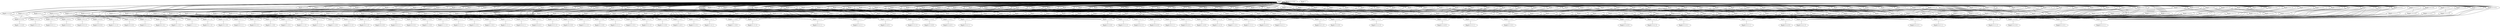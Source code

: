graph G {

	bag1 [label="BagId -1 "]
	bag2 [label="BagId 3 0 0 1 1 "]
	bag3 [label="BagId 3 0 0 1 0 "]
	bag4 [label="BagId 3 0 1 1 1 "]
	bag5 [label="BagId 3 0 1 1 0 "]
	bag6 [label="BagId 3 0 2 1 1 "]
	bag7 [label="BagId 3 0 2 1 0 "]
	bag8 [label="BagId 3 0 3 1 1 "]
	bag9 [label="BagId 3 0 3 1 0 "]
	bag10 [label="BagId 3 0 4 1 1 "]
	bag11 [label="BagId 3 0 4 1 0 "]
	bag12 [label="BagId 3 0 5 1 1 "]
	bag13 [label="BagId 3 0 5 1 0 "]
	bag14 [label="BagId 3 0 0 0 1 "]
	bag15 [label="BagId 3 0 0 0 0 "]
	bag16 [label="BagId 3 0 1 0 1 "]
	bag17 [label="BagId 3 0 1 0 0 "]
	bag18 [label="BagId 3 0 2 0 1 "]
	bag19 [label="BagId 3 0 2 0 0 "]
	bag20 [label="BagId 3 0 3 0 1 "]
	bag21 [label="BagId 3 0 3 0 0 "]
	bag22 [label="BagId 3 0 4 0 1 "]
	bag23 [label="BagId 3 0 4 0 0 "]
	bag24 [label="BagId 3 0 5 0 1 "]
	bag25 [label="BagId 3 0 5 0 0 "]
	bag26 [label="BagId 3 1 1 1 1 "]
	bag27 [label="BagId 3 1 1 1 0 "]
	bag28 [label="BagId 3 1 2 1 1 "]
	bag29 [label="BagId 3 1 2 1 0 "]
	bag30 [label="BagId 3 1 3 1 1 "]
	bag31 [label="BagId 3 1 3 1 0 "]
	bag32 [label="BagId 3 1 4 1 1 "]
	bag33 [label="BagId 3 1 4 1 0 "]
	bag34 [label="BagId 3 1 5 1 1 "]
	bag35 [label="BagId 3 1 5 1 0 "]
	bag36 [label="BagId 3 1 1 0 1 "]
	bag37 [label="BagId 3 1 1 0 0 "]
	bag38 [label="BagId 3 1 2 0 1 "]
	bag39 [label="BagId 3 1 2 0 0 "]
	bag40 [label="BagId 3 1 3 0 1 "]
	bag41 [label="BagId 3 1 3 0 0 "]
	bag42 [label="BagId 3 1 4 0 1 "]
	bag43 [label="BagId 3 1 4 0 0 "]
	bag44 [label="BagId 3 1 5 0 1 "]
	bag45 [label="BagId 3 1 5 0 0 "]
	bag46 [label="BagId 3 2 2 1 1 "]
	bag47 [label="BagId 3 2 2 1 0 "]
	bag48 [label="BagId 3 2 3 1 1 "]
	bag49 [label="BagId 3 2 3 1 0 "]
	bag50 [label="BagId 3 2 4 1 1 "]
	bag51 [label="BagId 3 2 4 1 0 "]
	bag52 [label="BagId 3 2 5 1 1 "]
	bag53 [label="BagId 3 2 5 1 0 "]
	bag54 [label="BagId 3 2 2 0 1 "]
	bag55 [label="BagId 3 2 2 0 0 "]
	bag56 [label="BagId 3 2 3 0 1 "]
	bag57 [label="BagId 3 2 3 0 0 "]
	bag58 [label="BagId 3 2 4 0 1 "]
	bag59 [label="BagId 3 2 4 0 0 "]
	bag60 [label="BagId 3 2 5 0 1 "]
	bag61 [label="BagId 3 2 5 0 0 "]
	bag62 [label="BagId 3 3 3 1 1 "]
	bag63 [label="BagId 3 3 3 1 0 "]
	bag64 [label="BagId 3 3 4 1 1 "]
	bag65 [label="BagId 3 3 4 1 0 "]
	bag66 [label="BagId 3 3 5 1 1 "]
	bag67 [label="BagId 3 3 5 1 0 "]
	bag68 [label="BagId 3 3 3 0 1 "]
	bag69 [label="BagId 3 3 3 0 0 "]
	bag70 [label="BagId 3 3 4 0 1 "]
	bag71 [label="BagId 3 3 4 0 0 "]
	bag72 [label="BagId 3 3 5 0 1 "]
	bag73 [label="BagId 3 3 5 0 0 "]
	bag74 [label="BagId 3 4 4 1 1 "]
	bag75 [label="BagId 3 4 4 1 0 "]
	bag76 [label="BagId 3 4 5 1 1 "]
	bag77 [label="BagId 3 4 5 1 0 "]
	bag78 [label="BagId 3 4 4 0 1 "]
	bag79 [label="BagId 3 4 4 0 0 "]
	bag80 [label="BagId 3 4 5 0 1 "]
	bag81 [label="BagId 3 4 5 0 0 "]
	bag82 [label="BagId 3 5 5 1 1 "]
	bag83 [label="BagId 3 5 5 1 0 "]
	bag84 [label="BagId 3 5 5 0 1 "]
	bag85 [label="BagId 3 5 5 0 0 "]
	bag86 [label="BagId 2 0 0 1 1 "]
	bag87 [label="BagId 2 0 0 1 0 "]
	bag88 [label="BagId 2 0 1 1 1 "]
	bag89 [label="BagId 2 0 1 1 0 "]
	bag90 [label="BagId 2 0 2 1 1 "]
	bag91 [label="BagId 2 0 2 1 0 "]
	bag92 [label="BagId 2 0 3 1 1 "]
	bag93 [label="BagId 2 0 3 1 0 "]
	bag94 [label="BagId 2 0 4 1 1 "]
	bag95 [label="BagId 2 0 4 1 0 "]
	bag96 [label="BagId 2 0 5 1 1 "]
	bag97 [label="BagId 2 0 5 1 0 "]
	bag98 [label="BagId 2 0 0 0 1 "]
	bag99 [label="BagId 2 0 0 0 0 "]
	bag100 [label="BagId 2 0 1 0 1 "]
	bag101 [label="BagId 2 0 1 0 0 "]
	bag102 [label="BagId 2 0 2 0 1 "]
	bag103 [label="BagId 2 0 2 0 0 "]
	bag104 [label="BagId 2 0 3 0 1 "]
	bag105 [label="BagId 2 0 3 0 0 "]
	bag106 [label="BagId 2 0 4 0 1 "]
	bag107 [label="BagId 2 0 4 0 0 "]
	bag108 [label="BagId 2 0 5 0 1 "]
	bag109 [label="BagId 2 0 5 0 0 "]
	bag110 [label="BagId 2 1 1 1 1 "]
	bag111 [label="BagId 2 1 1 1 0 "]
	bag112 [label="BagId 2 1 2 1 1 "]
	bag113 [label="BagId 2 1 2 1 0 "]
	bag114 [label="BagId 2 1 3 1 1 "]
	bag115 [label="BagId 2 1 3 1 0 "]
	bag116 [label="BagId 2 1 4 1 1 "]
	bag117 [label="BagId 2 1 4 1 0 "]
	bag118 [label="BagId 2 1 5 1 1 "]
	bag119 [label="BagId 2 1 5 1 0 "]
	bag120 [label="BagId 2 1 1 0 1 "]
	bag121 [label="BagId 2 1 1 0 0 "]
	bag122 [label="BagId 2 1 2 0 1 "]
	bag123 [label="BagId 2 1 2 0 0 "]
	bag124 [label="BagId 2 1 3 0 1 "]
	bag125 [label="BagId 2 1 3 0 0 "]
	bag126 [label="BagId 2 1 4 0 1 "]
	bag127 [label="BagId 2 1 4 0 0 "]
	bag128 [label="BagId 2 1 5 0 1 "]
	bag129 [label="BagId 2 1 5 0 0 "]
	bag130 [label="BagId 2 2 2 1 1 "]
	bag131 [label="BagId 2 2 2 1 0 "]
	bag132 [label="BagId 2 2 3 1 1 "]
	bag133 [label="BagId 2 2 3 1 0 "]
	bag134 [label="BagId 2 2 4 1 1 "]
	bag135 [label="BagId 2 2 4 1 0 "]
	bag136 [label="BagId 2 2 5 1 1 "]
	bag137 [label="BagId 2 2 5 1 0 "]
	bag138 [label="BagId 2 2 2 0 1 "]
	bag139 [label="BagId 2 2 2 0 0 "]
	bag140 [label="BagId 2 2 3 0 1 "]
	bag141 [label="BagId 2 2 3 0 0 "]
	bag142 [label="BagId 2 2 4 0 1 "]
	bag143 [label="BagId 2 2 4 0 0 "]
	bag144 [label="BagId 2 2 5 0 1 "]
	bag145 [label="BagId 2 2 5 0 0 "]
	bag146 [label="BagId 2 3 3 1 1 "]
	bag147 [label="BagId 2 3 3 1 0 "]
	bag148 [label="BagId 2 3 4 1 1 "]
	bag149 [label="BagId 2 3 4 1 0 "]
	bag150 [label="BagId 2 3 5 1 1 "]
	bag151 [label="BagId 2 3 5 1 0 "]
	bag152 [label="BagId 2 3 3 0 1 "]
	bag153 [label="BagId 2 3 3 0 0 "]
	bag154 [label="BagId 2 3 4 0 1 "]
	bag155 [label="BagId 2 3 4 0 0 "]
	bag156 [label="BagId 2 3 5 0 1 "]
	bag157 [label="BagId 2 3 5 0 0 "]
	bag158 [label="BagId 2 4 4 1 1 "]
	bag159 [label="BagId 2 4 4 1 0 "]
	bag160 [label="BagId 2 4 5 1 1 "]
	bag161 [label="BagId 2 4 5 1 0 "]
	bag162 [label="BagId 2 4 4 0 1 "]
	bag163 [label="BagId 2 4 4 0 0 "]
	bag164 [label="BagId 2 4 5 0 1 "]
	bag165 [label="BagId 2 4 5 0 0 "]
	bag166 [label="BagId 2 5 5 1 1 "]
	bag167 [label="BagId 2 5 5 1 0 "]
	bag168 [label="BagId 2 5 5 0 1 "]
	bag169 [label="BagId 2 5 5 0 0 "]
	bag170 [label="BagId 4 0 0 1 1 "]
	bag171 [label="BagId 4 0 0 1 0 "]
	bag172 [label="BagId 4 0 1 1 1 "]
	bag173 [label="BagId 4 0 1 1 0 "]
	bag174 [label="BagId 4 0 2 1 1 "]
	bag175 [label="BagId 4 0 2 1 0 "]
	bag176 [label="BagId 4 0 3 1 1 "]
	bag177 [label="BagId 4 0 3 1 0 "]
	bag178 [label="BagId 4 0 4 1 1 "]
	bag179 [label="BagId 4 0 4 1 0 "]
	bag180 [label="BagId 4 0 5 1 1 "]
	bag181 [label="BagId 4 0 5 1 0 "]
	bag182 [label="BagId 4 0 0 0 1 "]
	bag183 [label="BagId 4 0 0 0 0 "]
	bag184 [label="BagId 4 0 1 0 1 "]
	bag185 [label="BagId 4 0 1 0 0 "]
	bag186 [label="BagId 4 0 2 0 1 "]
	bag187 [label="BagId 4 0 2 0 0 "]
	bag188 [label="BagId 4 0 3 0 1 "]
	bag189 [label="BagId 4 0 3 0 0 "]
	bag190 [label="BagId 4 0 4 0 1 "]
	bag191 [label="BagId 4 0 4 0 0 "]
	bag192 [label="BagId 4 0 5 0 1 "]
	bag193 [label="BagId 4 0 5 0 0 "]
	bag194 [label="BagId 4 1 1 1 1 "]
	bag195 [label="BagId 4 1 1 1 0 "]
	bag196 [label="BagId 4 1 2 1 1 "]
	bag197 [label="BagId 4 1 2 1 0 "]
	bag198 [label="BagId 4 1 3 1 1 "]
	bag199 [label="BagId 4 1 3 1 0 "]
	bag200 [label="BagId 4 1 4 1 1 "]
	bag201 [label="BagId 4 1 4 1 0 "]
	bag202 [label="BagId 4 1 5 1 1 "]
	bag203 [label="BagId 4 1 5 1 0 "]
	bag204 [label="BagId 4 1 1 0 1 "]
	bag205 [label="BagId 4 1 1 0 0 "]
	bag206 [label="BagId 4 1 2 0 1 "]
	bag207 [label="BagId 4 1 2 0 0 "]
	bag208 [label="BagId 4 1 3 0 1 "]
	bag209 [label="BagId 4 1 3 0 0 "]
	bag210 [label="BagId 4 1 4 0 1 "]
	bag211 [label="BagId 4 1 4 0 0 "]
	bag212 [label="BagId 4 1 5 0 1 "]
	bag213 [label="BagId 4 1 5 0 0 "]
	bag214 [label="BagId 4 2 2 1 1 "]
	bag215 [label="BagId 4 2 2 1 0 "]
	bag216 [label="BagId 4 2 3 1 1 "]
	bag217 [label="BagId 4 2 3 1 0 "]
	bag218 [label="BagId 4 2 4 1 1 "]
	bag219 [label="BagId 4 2 4 1 0 "]
	bag220 [label="BagId 4 2 5 1 1 "]
	bag221 [label="BagId 4 2 5 1 0 "]
	bag222 [label="BagId 4 2 2 0 1 "]
	bag223 [label="BagId 4 2 2 0 0 "]
	bag224 [label="BagId 4 2 3 0 1 "]
	bag225 [label="BagId 4 2 3 0 0 "]
	bag226 [label="BagId 4 2 4 0 1 "]
	bag227 [label="BagId 4 2 4 0 0 "]
	bag228 [label="BagId 4 2 5 0 1 "]
	bag229 [label="BagId 4 2 5 0 0 "]
	bag230 [label="BagId 4 3 3 1 1 "]
	bag231 [label="BagId 4 3 3 1 0 "]
	bag232 [label="BagId 4 3 4 1 1 "]
	bag233 [label="BagId 4 3 4 1 0 "]
	bag234 [label="BagId 4 3 5 1 1 "]
	bag235 [label="BagId 4 3 5 1 0 "]
	bag236 [label="BagId 4 3 3 0 1 "]
	bag237 [label="BagId 4 3 3 0 0 "]
	bag238 [label="BagId 4 3 4 0 1 "]
	bag239 [label="BagId 4 3 4 0 0 "]
	bag240 [label="BagId 4 3 5 0 1 "]
	bag241 [label="BagId 4 3 5 0 0 "]
	bag242 [label="BagId 4 4 4 1 1 "]
	bag243 [label="BagId 4 4 4 1 0 "]
	bag244 [label="BagId 4 4 5 1 1 "]
	bag245 [label="BagId 4 4 5 1 0 "]
	bag246 [label="BagId 4 4 4 0 1 "]
	bag247 [label="BagId 4 4 4 0 0 "]
	bag248 [label="BagId 4 4 5 0 1 "]
	bag249 [label="BagId 4 4 5 0 0 "]
	bag250 [label="BagId 4 5 5 1 1 "]
	bag251 [label="BagId 4 5 5 1 0 "]
	bag252 [label="BagId 4 5 5 0 1 "]
	bag253 [label="BagId 4 5 5 0 0 "]
	bag254 [label="BagId 1 0 0 1 1 "]
	bag255 [label="BagId 1 0 0 1 0 "]
	bag256 [label="BagId 1 0 1 1 1 "]
	bag257 [label="BagId 1 0 1 1 0 "]
	bag258 [label="BagId 1 0 2 1 1 "]
	bag259 [label="BagId 1 0 2 1 0 "]
	bag260 [label="BagId 1 0 3 1 1 "]
	bag261 [label="BagId 1 0 3 1 0 "]
	bag262 [label="BagId 1 0 4 1 1 "]
	bag263 [label="BagId 1 0 4 1 0 "]
	bag264 [label="BagId 1 0 5 1 1 "]
	bag265 [label="BagId 1 0 5 1 0 "]
	bag266 [label="BagId 1 0 0 0 1 "]
	bag267 [label="BagId 1 0 0 0 0 "]
	bag268 [label="BagId 1 0 1 0 1 "]
	bag269 [label="BagId 1 0 1 0 0 "]
	bag270 [label="BagId 1 0 2 0 1 "]
	bag271 [label="BagId 1 0 2 0 0 "]
	bag272 [label="BagId 1 0 3 0 1 "]
	bag273 [label="BagId 1 0 3 0 0 "]
	bag274 [label="BagId 1 0 4 0 1 "]
	bag275 [label="BagId 1 0 4 0 0 "]
	bag276 [label="BagId 1 0 5 0 1 "]
	bag277 [label="BagId 1 0 5 0 0 "]
	bag278 [label="BagId 1 1 1 1 1 "]
	bag279 [label="BagId 1 1 1 1 0 "]
	bag280 [label="BagId 1 1 2 1 1 "]
	bag281 [label="BagId 1 1 2 1 0 "]
	bag282 [label="BagId 1 1 3 1 1 "]
	bag283 [label="BagId 1 1 3 1 0 "]
	bag284 [label="BagId 1 1 4 1 1 "]
	bag285 [label="BagId 1 1 4 1 0 "]
	bag286 [label="BagId 1 1 5 1 1 "]
	bag287 [label="BagId 1 1 5 1 0 "]
	bag288 [label="BagId 1 1 1 0 1 "]
	bag289 [label="BagId 1 1 1 0 0 "]
	bag290 [label="BagId 1 1 2 0 1 "]
	bag291 [label="BagId 1 1 2 0 0 "]
	bag292 [label="BagId 1 1 3 0 1 "]
	bag293 [label="BagId 1 1 3 0 0 "]
	bag294 [label="BagId 1 1 4 0 1 "]
	bag295 [label="BagId 1 1 4 0 0 "]
	bag296 [label="BagId 1 1 5 0 1 "]
	bag297 [label="BagId 1 1 5 0 0 "]
	bag298 [label="BagId 1 2 2 1 1 "]
	bag299 [label="BagId 1 2 2 1 0 "]
	bag300 [label="BagId 1 2 3 1 1 "]
	bag301 [label="BagId 1 2 3 1 0 "]
	bag302 [label="BagId 1 2 4 1 1 "]
	bag303 [label="BagId 1 2 4 1 0 "]
	bag304 [label="BagId 1 2 5 1 1 "]
	bag305 [label="BagId 1 2 5 1 0 "]
	bag306 [label="BagId 1 2 2 0 1 "]
	bag307 [label="BagId 1 2 2 0 0 "]
	bag308 [label="BagId 1 2 3 0 1 "]
	bag309 [label="BagId 1 2 3 0 0 "]
	bag310 [label="BagId 1 2 4 0 1 "]
	bag311 [label="BagId 1 2 4 0 0 "]
	bag312 [label="BagId 1 2 5 0 1 "]
	bag313 [label="BagId 1 2 5 0 0 "]
	bag314 [label="BagId 1 3 3 1 1 "]
	bag315 [label="BagId 1 3 3 1 0 "]
	bag316 [label="BagId 1 3 4 1 1 "]
	bag317 [label="BagId 1 3 4 1 0 "]
	bag318 [label="BagId 1 3 5 1 1 "]
	bag319 [label="BagId 1 3 5 1 0 "]
	bag320 [label="BagId 1 3 3 0 1 "]
	bag321 [label="BagId 1 3 3 0 0 "]
	bag322 [label="BagId 1 3 4 0 1 "]
	bag323 [label="BagId 1 3 4 0 0 "]
	bag324 [label="BagId 1 3 5 0 1 "]
	bag325 [label="BagId 1 3 5 0 0 "]
	bag326 [label="BagId 1 4 4 1 1 "]
	bag327 [label="BagId 1 4 4 1 0 "]
	bag328 [label="BagId 1 4 5 1 1 "]
	bag329 [label="BagId 1 4 5 1 0 "]
	bag330 [label="BagId 1 4 4 0 1 "]
	bag331 [label="BagId 1 4 4 0 0 "]
	bag332 [label="BagId 1 4 5 0 1 "]
	bag333 [label="BagId 1 4 5 0 0 "]
	bag334 [label="BagId 1 5 5 1 1 "]
	bag335 [label="BagId 1 5 5 1 0 "]
	bag336 [label="BagId 1 5 5 0 1 "]
	bag337 [label="BagId 1 5 5 0 0 "]
	bag338 [label="BagId 0 0 0 1 1 "]
	bag339 [label="BagId 0 0 0 1 0 "]
	bag340 [label="BagId 0 0 1 1 1 "]
	bag341 [label="BagId 0 0 1 1 0 "]
	bag342 [label="BagId 0 0 2 1 1 "]
	bag343 [label="BagId 0 0 2 1 0 "]
	bag344 [label="BagId 0 0 3 1 1 "]
	bag345 [label="BagId 0 0 3 1 0 "]
	bag346 [label="BagId 0 0 4 1 1 "]
	bag347 [label="BagId 0 0 4 1 0 "]
	bag348 [label="BagId 0 0 5 1 1 "]
	bag349 [label="BagId 0 0 5 1 0 "]
	bag350 [label="BagId 0 0 0 0 1 "]
	bag351 [label="BagId 0 0 0 0 0 "]
	bag352 [label="BagId 0 0 1 0 1 "]
	bag353 [label="BagId 0 0 1 0 0 "]
	bag354 [label="BagId 0 0 2 0 1 "]
	bag355 [label="BagId 0 0 2 0 0 "]
	bag356 [label="BagId 0 0 3 0 1 "]
	bag357 [label="BagId 0 0 3 0 0 "]
	bag358 [label="BagId 0 0 4 0 1 "]
	bag359 [label="BagId 0 0 4 0 0 "]
	bag360 [label="BagId 0 0 5 0 1 "]
	bag361 [label="BagId 0 0 5 0 0 "]
	bag362 [label="BagId 0 1 1 1 1 "]
	bag363 [label="BagId 0 1 1 1 0 "]
	bag364 [label="BagId 0 1 2 1 1 "]
	bag365 [label="BagId 0 1 2 1 0 "]
	bag366 [label="BagId 0 1 3 1 1 "]
	bag367 [label="BagId 0 1 3 1 0 "]
	bag368 [label="BagId 0 1 4 1 1 "]
	bag369 [label="BagId 0 1 4 1 0 "]
	bag370 [label="BagId 0 1 5 1 1 "]
	bag371 [label="BagId 0 1 5 1 0 "]
	bag372 [label="BagId 0 1 1 0 1 "]
	bag373 [label="BagId 0 1 1 0 0 "]
	bag374 [label="BagId 0 1 2 0 1 "]
	bag375 [label="BagId 0 1 2 0 0 "]
	bag376 [label="BagId 0 1 3 0 1 "]
	bag377 [label="BagId 0 1 3 0 0 "]
	bag378 [label="BagId 0 1 4 0 1 "]
	bag379 [label="BagId 0 1 4 0 0 "]
	bag380 [label="BagId 0 1 5 0 1 "]
	bag381 [label="BagId 0 1 5 0 0 "]
	bag382 [label="BagId 0 2 2 1 1 "]
	bag383 [label="BagId 0 2 2 1 0 "]
	bag384 [label="BagId 0 2 3 1 1 "]
	bag385 [label="BagId 0 2 3 1 0 "]
	bag386 [label="BagId 0 2 4 1 1 "]
	bag387 [label="BagId 0 2 4 1 0 "]
	bag388 [label="BagId 0 2 5 1 1 "]
	bag389 [label="BagId 0 2 5 1 0 "]
	bag390 [label="BagId 0 2 2 0 1 "]
	bag391 [label="BagId 0 2 2 0 0 "]
	bag392 [label="BagId 0 2 3 0 1 "]
	bag393 [label="BagId 0 2 3 0 0 "]
	bag394 [label="BagId 0 2 4 0 1 "]
	bag395 [label="BagId 0 2 4 0 0 "]
	bag396 [label="BagId 0 2 5 0 1 "]
	bag397 [label="BagId 0 2 5 0 0 "]
	bag398 [label="BagId 0 3 3 1 1 "]
	bag399 [label="BagId 0 3 3 1 0 "]
	bag400 [label="BagId 0 3 4 1 1 "]
	bag401 [label="BagId 0 3 4 1 0 "]
	bag402 [label="BagId 0 3 5 1 1 "]
	bag403 [label="BagId 0 3 5 1 0 "]
	bag404 [label="BagId 0 3 3 0 1 "]
	bag405 [label="BagId 0 3 3 0 0 "]
	bag406 [label="BagId 0 3 4 0 1 "]
	bag407 [label="BagId 0 3 4 0 0 "]
	bag408 [label="BagId 0 3 5 0 1 "]
	bag409 [label="BagId 0 3 5 0 0 "]
	bag410 [label="BagId 0 4 4 1 1 "]
	bag411 [label="BagId 0 4 4 1 0 "]
	bag412 [label="BagId 0 4 5 1 1 "]
	bag413 [label="BagId 0 4 5 1 0 "]
	bag414 [label="BagId 0 4 4 0 1 "]
	bag415 [label="BagId 0 4 4 0 0 "]
	bag416 [label="BagId 0 4 5 0 1 "]
	bag417 [label="BagId 0 4 5 0 0 "]
	bag418 [label="BagId 0 5 5 1 1 "]
	bag419 [label="BagId 0 5 5 1 0 "]
	bag420 [label="BagId 0 5 5 0 1 "]
	bag421 [label="BagId 0 5 5 0 0 "]
	bag422 [label="BagId -2 "]

	bag0 -- bag252
	bag0 -- bag251
	bag0 -- bag250
	bag0 -- bag249
	bag0 -- bag252
	bag0 -- bag251
	bag0 -- bag250
	bag0 -- bag249
	bag0 -- bag252
	bag0 -- bag251
	bag0 -- bag250
	bag0 -- bag249
	bag0 -- bag248
	bag0 -- bag247
	bag0 -- bag246
	bag0 -- bag245
	bag0 -- bag244
	bag0 -- bag243
	bag0 -- bag242
	bag0 -- bag241
	bag0 -- bag252
	bag0 -- bag251
	bag0 -- bag250
	bag0 -- bag249
	bag0 -- bag248
	bag0 -- bag247
	bag0 -- bag246
	bag0 -- bag245
	bag0 -- bag244
	bag0 -- bag243
	bag0 -- bag242
	bag0 -- bag241
	bag0 -- bag252
	bag0 -- bag251
	bag0 -- bag250
	bag0 -- bag249
	bag0 -- bag248
	bag0 -- bag247
	bag0 -- bag246
	bag0 -- bag245
	bag0 -- bag244
	bag0 -- bag243
	bag0 -- bag242
	bag0 -- bag241
	bag0 -- bag240
	bag0 -- bag239
	bag0 -- bag238
	bag0 -- bag237
	bag0 -- bag236
	bag0 -- bag235
	bag0 -- bag234
	bag0 -- bag233
	bag0 -- bag232
	bag0 -- bag231
	bag0 -- bag230
	bag0 -- bag229
	bag0 -- bag252
	bag0 -- bag251
	bag0 -- bag250
	bag0 -- bag249
	bag0 -- bag248
	bag0 -- bag247
	bag0 -- bag246
	bag0 -- bag245
	bag0 -- bag244
	bag0 -- bag243
	bag0 -- bag242
	bag0 -- bag241
	bag0 -- bag240
	bag0 -- bag239
	bag0 -- bag238
	bag0 -- bag237
	bag0 -- bag236
	bag0 -- bag235
	bag0 -- bag234
	bag0 -- bag233
	bag0 -- bag232
	bag0 -- bag231
	bag0 -- bag230
	bag0 -- bag229
	bag0 -- bag252
	bag0 -- bag251
	bag0 -- bag250
	bag0 -- bag249
	bag0 -- bag248
	bag0 -- bag247
	bag0 -- bag246
	bag0 -- bag245
	bag0 -- bag244
	bag0 -- bag243
	bag0 -- bag242
	bag0 -- bag241
	bag0 -- bag240
	bag0 -- bag239
	bag0 -- bag238
	bag0 -- bag237
	bag0 -- bag236
	bag0 -- bag235
	bag0 -- bag234
	bag0 -- bag233
	bag0 -- bag232
	bag0 -- bag231
	bag0 -- bag230
	bag0 -- bag229
	bag0 -- bag228
	bag0 -- bag227
	bag0 -- bag226
	bag0 -- bag225
	bag0 -- bag224
	bag0 -- bag223
	bag0 -- bag222
	bag0 -- bag221
	bag0 -- bag220
	bag0 -- bag219
	bag0 -- bag218
	bag0 -- bag217
	bag0 -- bag216
	bag0 -- bag215
	bag0 -- bag214
	bag0 -- bag213
	bag0 -- bag252
	bag0 -- bag251
	bag0 -- bag250
	bag0 -- bag249
	bag0 -- bag248
	bag0 -- bag247
	bag0 -- bag246
	bag0 -- bag245
	bag0 -- bag244
	bag0 -- bag243
	bag0 -- bag242
	bag0 -- bag241
	bag0 -- bag240
	bag0 -- bag239
	bag0 -- bag238
	bag0 -- bag237
	bag0 -- bag236
	bag0 -- bag235
	bag0 -- bag234
	bag0 -- bag233
	bag0 -- bag232
	bag0 -- bag231
	bag0 -- bag230
	bag0 -- bag229
	bag0 -- bag228
	bag0 -- bag227
	bag0 -- bag226
	bag0 -- bag225
	bag0 -- bag224
	bag0 -- bag223
	bag0 -- bag222
	bag0 -- bag221
	bag0 -- bag220
	bag0 -- bag219
	bag0 -- bag218
	bag0 -- bag217
	bag0 -- bag216
	bag0 -- bag215
	bag0 -- bag214
	bag0 -- bag213
	bag0 -- bag252
	bag0 -- bag251
	bag0 -- bag250
	bag0 -- bag249
	bag0 -- bag248
	bag0 -- bag247
	bag0 -- bag246
	bag0 -- bag245
	bag0 -- bag244
	bag0 -- bag243
	bag0 -- bag242
	bag0 -- bag241
	bag0 -- bag240
	bag0 -- bag239
	bag0 -- bag238
	bag0 -- bag237
	bag0 -- bag236
	bag0 -- bag235
	bag0 -- bag234
	bag0 -- bag233
	bag0 -- bag232
	bag0 -- bag231
	bag0 -- bag230
	bag0 -- bag229
	bag0 -- bag228
	bag0 -- bag227
	bag0 -- bag226
	bag0 -- bag225
	bag0 -- bag224
	bag0 -- bag223
	bag0 -- bag222
	bag0 -- bag221
	bag0 -- bag220
	bag0 -- bag219
	bag0 -- bag218
	bag0 -- bag217
	bag0 -- bag216
	bag0 -- bag215
	bag0 -- bag214
	bag0 -- bag213
	bag0 -- bag212
	bag0 -- bag211
	bag0 -- bag210
	bag0 -- bag209
	bag0 -- bag208
	bag0 -- bag207
	bag0 -- bag206
	bag0 -- bag205
	bag0 -- bag204
	bag0 -- bag203
	bag0 -- bag202
	bag0 -- bag201
	bag0 -- bag200
	bag0 -- bag199
	bag0 -- bag198
	bag0 -- bag197
	bag0 -- bag196
	bag0 -- bag195
	bag0 -- bag194
	bag0 -- bag193
	bag0 -- bag252
	bag0 -- bag251
	bag0 -- bag250
	bag0 -- bag249
	bag0 -- bag248
	bag0 -- bag247
	bag0 -- bag246
	bag0 -- bag245
	bag0 -- bag244
	bag0 -- bag243
	bag0 -- bag242
	bag0 -- bag241
	bag0 -- bag240
	bag0 -- bag239
	bag0 -- bag238
	bag0 -- bag237
	bag0 -- bag236
	bag0 -- bag235
	bag0 -- bag234
	bag0 -- bag233
	bag0 -- bag232
	bag0 -- bag231
	bag0 -- bag230
	bag0 -- bag229
	bag0 -- bag228
	bag0 -- bag227
	bag0 -- bag226
	bag0 -- bag225
	bag0 -- bag224
	bag0 -- bag223
	bag0 -- bag222
	bag0 -- bag221
	bag0 -- bag220
	bag0 -- bag219
	bag0 -- bag218
	bag0 -- bag217
	bag0 -- bag216
	bag0 -- bag215
	bag0 -- bag214
	bag0 -- bag213
	bag0 -- bag212
	bag0 -- bag211
	bag0 -- bag210
	bag0 -- bag209
	bag0 -- bag208
	bag0 -- bag207
	bag0 -- bag206
	bag0 -- bag205
	bag0 -- bag204
	bag0 -- bag203
	bag0 -- bag202
	bag0 -- bag201
	bag0 -- bag200
	bag0 -- bag199
	bag0 -- bag198
	bag0 -- bag197
	bag0 -- bag196
	bag0 -- bag195
	bag0 -- bag194
	bag0 -- bag193
	bag0 -- bag252
	bag0 -- bag251
	bag0 -- bag250
	bag0 -- bag249
	bag0 -- bag248
	bag0 -- bag247
	bag0 -- bag246
	bag0 -- bag245
	bag0 -- bag244
	bag0 -- bag243
	bag0 -- bag242
	bag0 -- bag241
	bag0 -- bag240
	bag0 -- bag239
	bag0 -- bag238
	bag0 -- bag237
	bag0 -- bag236
	bag0 -- bag235
	bag0 -- bag234
	bag0 -- bag233
	bag0 -- bag232
	bag0 -- bag231
	bag0 -- bag230
	bag0 -- bag229
	bag0 -- bag228
	bag0 -- bag227
	bag0 -- bag226
	bag0 -- bag225
	bag0 -- bag224
	bag0 -- bag223
	bag0 -- bag222
	bag0 -- bag221
	bag0 -- bag220
	bag0 -- bag219
	bag0 -- bag218
	bag0 -- bag217
	bag0 -- bag216
	bag0 -- bag215
	bag0 -- bag214
	bag0 -- bag213
	bag0 -- bag212
	bag0 -- bag211
	bag0 -- bag210
	bag0 -- bag209
	bag0 -- bag208
	bag0 -- bag207
	bag0 -- bag206
	bag0 -- bag205
	bag0 -- bag204
	bag0 -- bag203
	bag0 -- bag202
	bag0 -- bag201
	bag0 -- bag200
	bag0 -- bag199
	bag0 -- bag198
	bag0 -- bag197
	bag0 -- bag196
	bag0 -- bag195
	bag0 -- bag194
	bag0 -- bag193
	bag0 -- bag192
	bag0 -- bag191
	bag0 -- bag190
	bag0 -- bag189
	bag0 -- bag188
	bag0 -- bag187
	bag0 -- bag186
	bag0 -- bag185
	bag0 -- bag184
	bag0 -- bag183
	bag0 -- bag182
	bag0 -- bag181
	bag0 -- bag180
	bag0 -- bag179
	bag0 -- bag178
	bag0 -- bag177
	bag0 -- bag176
	bag0 -- bag175
	bag0 -- bag174
	bag0 -- bag173
	bag0 -- bag172
	bag0 -- bag171
	bag0 -- bag170
	bag0 -- bag169
	bag0 -- bag252
	bag0 -- bag251
	bag0 -- bag250
	bag0 -- bag249
	bag0 -- bag248
	bag0 -- bag247
	bag0 -- bag246
	bag0 -- bag245
	bag0 -- bag244
	bag0 -- bag243
	bag0 -- bag242
	bag0 -- bag241
	bag0 -- bag240
	bag0 -- bag239
	bag0 -- bag238
	bag0 -- bag237
	bag0 -- bag236
	bag0 -- bag235
	bag0 -- bag234
	bag0 -- bag233
	bag0 -- bag232
	bag0 -- bag231
	bag0 -- bag230
	bag0 -- bag229
	bag0 -- bag228
	bag0 -- bag227
	bag0 -- bag226
	bag0 -- bag225
	bag0 -- bag224
	bag0 -- bag223
	bag0 -- bag222
	bag0 -- bag221
	bag0 -- bag220
	bag0 -- bag219
	bag0 -- bag218
	bag0 -- bag217
	bag0 -- bag216
	bag0 -- bag215
	bag0 -- bag214
	bag0 -- bag213
	bag0 -- bag212
	bag0 -- bag211
	bag0 -- bag210
	bag0 -- bag209
	bag0 -- bag208
	bag0 -- bag207
	bag0 -- bag206
	bag0 -- bag205
	bag0 -- bag204
	bag0 -- bag203
	bag0 -- bag202
	bag0 -- bag201
	bag0 -- bag200
	bag0 -- bag199
	bag0 -- bag198
	bag0 -- bag197
	bag0 -- bag196
	bag0 -- bag195
	bag0 -- bag194
	bag0 -- bag193
	bag0 -- bag192
	bag0 -- bag191
	bag0 -- bag190
	bag0 -- bag189
	bag0 -- bag188
	bag0 -- bag187
	bag0 -- bag186
	bag0 -- bag185
	bag0 -- bag184
	bag0 -- bag183
	bag0 -- bag182
	bag0 -- bag181
	bag0 -- bag180
	bag0 -- bag179
	bag0 -- bag178
	bag0 -- bag177
	bag0 -- bag176
	bag0 -- bag175
	bag0 -- bag174
	bag0 -- bag173
	bag0 -- bag172
	bag0 -- bag171
	bag0 -- bag170
	bag0 -- bag169
	bag0 -- bag84
	bag0 -- bag83
	bag0 -- bag84
	bag0 -- bag83
	bag0 -- bag82
	bag0 -- bag81
	bag0 -- bag82
	bag0 -- bag81
	bag0 -- bag80
	bag0 -- bag79
	bag0 -- bag80
	bag0 -- bag79
	bag0 -- bag80
	bag0 -- bag79
	bag0 -- bag78
	bag0 -- bag77
	bag0 -- bag80
	bag0 -- bag79
	bag0 -- bag78
	bag0 -- bag77
	bag0 -- bag76
	bag0 -- bag75
	bag0 -- bag76
	bag0 -- bag75
	bag0 -- bag76
	bag0 -- bag75
	bag0 -- bag74
	bag0 -- bag73
	bag0 -- bag76
	bag0 -- bag75
	bag0 -- bag74
	bag0 -- bag73
	bag0 -- bag72
	bag0 -- bag71
	bag0 -- bag72
	bag0 -- bag71
	bag0 -- bag72
	bag0 -- bag71
	bag0 -- bag70
	bag0 -- bag69
	bag0 -- bag72
	bag0 -- bag71
	bag0 -- bag70
	bag0 -- bag69
	bag0 -- bag72
	bag0 -- bag71
	bag0 -- bag70
	bag0 -- bag69
	bag0 -- bag68
	bag0 -- bag67
	bag0 -- bag72
	bag0 -- bag71
	bag0 -- bag70
	bag0 -- bag69
	bag0 -- bag68
	bag0 -- bag67
	bag0 -- bag66
	bag0 -- bag65
	bag0 -- bag66
	bag0 -- bag65
	bag0 -- bag66
	bag0 -- bag65
	bag0 -- bag64
	bag0 -- bag63
	bag0 -- bag66
	bag0 -- bag65
	bag0 -- bag64
	bag0 -- bag63
	bag0 -- bag66
	bag0 -- bag65
	bag0 -- bag64
	bag0 -- bag63
	bag0 -- bag62
	bag0 -- bag61
	bag0 -- bag66
	bag0 -- bag65
	bag0 -- bag64
	bag0 -- bag63
	bag0 -- bag62
	bag0 -- bag61
	bag0 -- bag60
	bag0 -- bag59
	bag0 -- bag60
	bag0 -- bag59
	bag0 -- bag60
	bag0 -- bag59
	bag0 -- bag58
	bag0 -- bag57
	bag0 -- bag60
	bag0 -- bag59
	bag0 -- bag58
	bag0 -- bag57
	bag0 -- bag60
	bag0 -- bag59
	bag0 -- bag58
	bag0 -- bag57
	bag0 -- bag56
	bag0 -- bag55
	bag0 -- bag60
	bag0 -- bag59
	bag0 -- bag58
	bag0 -- bag57
	bag0 -- bag56
	bag0 -- bag55
	bag0 -- bag60
	bag0 -- bag59
	bag0 -- bag58
	bag0 -- bag57
	bag0 -- bag56
	bag0 -- bag55
	bag0 -- bag54
	bag0 -- bag53
	bag0 -- bag60
	bag0 -- bag59
	bag0 -- bag58
	bag0 -- bag57
	bag0 -- bag56
	bag0 -- bag55
	bag0 -- bag54
	bag0 -- bag53
	bag0 -- bag52
	bag0 -- bag51
	bag0 -- bag52
	bag0 -- bag51
	bag0 -- bag52
	bag0 -- bag51
	bag0 -- bag50
	bag0 -- bag49
	bag0 -- bag52
	bag0 -- bag51
	bag0 -- bag50
	bag0 -- bag49
	bag0 -- bag52
	bag0 -- bag51
	bag0 -- bag50
	bag0 -- bag49
	bag0 -- bag48
	bag0 -- bag47
	bag0 -- bag52
	bag0 -- bag51
	bag0 -- bag50
	bag0 -- bag49
	bag0 -- bag48
	bag0 -- bag47
	bag0 -- bag52
	bag0 -- bag51
	bag0 -- bag50
	bag0 -- bag49
	bag0 -- bag48
	bag0 -- bag47
	bag0 -- bag46
	bag0 -- bag45
	bag0 -- bag52
	bag0 -- bag51
	bag0 -- bag50
	bag0 -- bag49
	bag0 -- bag48
	bag0 -- bag47
	bag0 -- bag46
	bag0 -- bag45
	bag0 -- bag44
	bag0 -- bag43
	bag0 -- bag44
	bag0 -- bag43
	bag0 -- bag44
	bag0 -- bag43
	bag0 -- bag42
	bag0 -- bag41
	bag0 -- bag44
	bag0 -- bag43
	bag0 -- bag42
	bag0 -- bag41
	bag0 -- bag44
	bag0 -- bag43
	bag0 -- bag42
	bag0 -- bag41
	bag0 -- bag40
	bag0 -- bag39
	bag0 -- bag44
	bag0 -- bag43
	bag0 -- bag42
	bag0 -- bag41
	bag0 -- bag40
	bag0 -- bag39
	bag0 -- bag44
	bag0 -- bag43
	bag0 -- bag42
	bag0 -- bag41
	bag0 -- bag40
	bag0 -- bag39
	bag0 -- bag38
	bag0 -- bag37
	bag0 -- bag44
	bag0 -- bag43
	bag0 -- bag42
	bag0 -- bag41
	bag0 -- bag40
	bag0 -- bag39
	bag0 -- bag38
	bag0 -- bag37
	bag0 -- bag44
	bag0 -- bag43
	bag0 -- bag42
	bag0 -- bag41
	bag0 -- bag40
	bag0 -- bag39
	bag0 -- bag38
	bag0 -- bag37
	bag0 -- bag36
	bag0 -- bag35
	bag0 -- bag44
	bag0 -- bag43
	bag0 -- bag42
	bag0 -- bag41
	bag0 -- bag40
	bag0 -- bag39
	bag0 -- bag38
	bag0 -- bag37
	bag0 -- bag36
	bag0 -- bag35
	bag0 -- bag34
	bag0 -- bag33
	bag0 -- bag34
	bag0 -- bag33
	bag0 -- bag34
	bag0 -- bag33
	bag0 -- bag32
	bag0 -- bag31
	bag0 -- bag34
	bag0 -- bag33
	bag0 -- bag32
	bag0 -- bag31
	bag0 -- bag34
	bag0 -- bag33
	bag0 -- bag32
	bag0 -- bag31
	bag0 -- bag30
	bag0 -- bag29
	bag0 -- bag34
	bag0 -- bag33
	bag0 -- bag32
	bag0 -- bag31
	bag0 -- bag30
	bag0 -- bag29
	bag0 -- bag34
	bag0 -- bag33
	bag0 -- bag32
	bag0 -- bag31
	bag0 -- bag30
	bag0 -- bag29
	bag0 -- bag28
	bag0 -- bag27
	bag0 -- bag34
	bag0 -- bag33
	bag0 -- bag32
	bag0 -- bag31
	bag0 -- bag30
	bag0 -- bag29
	bag0 -- bag28
	bag0 -- bag27
	bag0 -- bag34
	bag0 -- bag33
	bag0 -- bag32
	bag0 -- bag31
	bag0 -- bag30
	bag0 -- bag29
	bag0 -- bag28
	bag0 -- bag27
	bag0 -- bag26
	bag0 -- bag25
	bag0 -- bag34
	bag0 -- bag33
	bag0 -- bag32
	bag0 -- bag31
	bag0 -- bag30
	bag0 -- bag29
	bag0 -- bag28
	bag0 -- bag27
	bag0 -- bag26
	bag0 -- bag25
	bag0 -- bag24
	bag0 -- bag23
	bag0 -- bag24
	bag0 -- bag23
	bag0 -- bag24
	bag0 -- bag23
	bag0 -- bag22
	bag0 -- bag21
	bag0 -- bag24
	bag0 -- bag23
	bag0 -- bag22
	bag0 -- bag21
	bag0 -- bag24
	bag0 -- bag23
	bag0 -- bag22
	bag0 -- bag21
	bag0 -- bag20
	bag0 -- bag19
	bag0 -- bag24
	bag0 -- bag23
	bag0 -- bag22
	bag0 -- bag21
	bag0 -- bag20
	bag0 -- bag19
	bag0 -- bag24
	bag0 -- bag23
	bag0 -- bag22
	bag0 -- bag21
	bag0 -- bag20
	bag0 -- bag19
	bag0 -- bag18
	bag0 -- bag17
	bag0 -- bag24
	bag0 -- bag23
	bag0 -- bag22
	bag0 -- bag21
	bag0 -- bag20
	bag0 -- bag19
	bag0 -- bag18
	bag0 -- bag17
	bag0 -- bag24
	bag0 -- bag23
	bag0 -- bag22
	bag0 -- bag21
	bag0 -- bag20
	bag0 -- bag19
	bag0 -- bag18
	bag0 -- bag17
	bag0 -- bag16
	bag0 -- bag15
	bag0 -- bag24
	bag0 -- bag23
	bag0 -- bag22
	bag0 -- bag21
	bag0 -- bag20
	bag0 -- bag19
	bag0 -- bag18
	bag0 -- bag17
	bag0 -- bag16
	bag0 -- bag15
	bag0 -- bag24
	bag0 -- bag23
	bag0 -- bag22
	bag0 -- bag21
	bag0 -- bag20
	bag0 -- bag19
	bag0 -- bag18
	bag0 -- bag17
	bag0 -- bag16
	bag0 -- bag15
	bag0 -- bag14
	bag0 -- bag13
	bag0 -- bag24
	bag0 -- bag23
	bag0 -- bag22
	bag0 -- bag21
	bag0 -- bag20
	bag0 -- bag19
	bag0 -- bag18
	bag0 -- bag17
	bag0 -- bag16
	bag0 -- bag15
	bag0 -- bag14
	bag0 -- bag13
	bag0 -- bag12
	bag0 -- bag11
	bag0 -- bag12
	bag0 -- bag11
	bag0 -- bag12
	bag0 -- bag11
	bag0 -- bag10
	bag0 -- bag9
	bag0 -- bag12
	bag0 -- bag11
	bag0 -- bag10
	bag0 -- bag9
	bag0 -- bag12
	bag0 -- bag11
	bag0 -- bag10
	bag0 -- bag9
	bag0 -- bag8
	bag0 -- bag7
	bag0 -- bag12
	bag0 -- bag11
	bag0 -- bag10
	bag0 -- bag9
	bag0 -- bag8
	bag0 -- bag7
	bag0 -- bag12
	bag0 -- bag11
	bag0 -- bag10
	bag0 -- bag9
	bag0 -- bag8
	bag0 -- bag7
	bag0 -- bag6
	bag0 -- bag5
	bag0 -- bag12
	bag0 -- bag11
	bag0 -- bag10
	bag0 -- bag9
	bag0 -- bag8
	bag0 -- bag7
	bag0 -- bag6
	bag0 -- bag5
	bag0 -- bag12
	bag0 -- bag11
	bag0 -- bag10
	bag0 -- bag9
	bag0 -- bag8
	bag0 -- bag7
	bag0 -- bag6
	bag0 -- bag5
	bag0 -- bag4
	bag0 -- bag3
	bag0 -- bag12
	bag0 -- bag11
	bag0 -- bag10
	bag0 -- bag9
	bag0 -- bag8
	bag0 -- bag7
	bag0 -- bag6
	bag0 -- bag5
	bag0 -- bag4
	bag0 -- bag3
	bag0 -- bag12
	bag0 -- bag11
	bag0 -- bag10
	bag0 -- bag9
	bag0 -- bag8
	bag0 -- bag7
	bag0 -- bag6
	bag0 -- bag5
	bag0 -- bag4
	bag0 -- bag3
	bag0 -- bag2
	bag0 -- bag1
	bag0 -- bag12
	bag0 -- bag11
	bag0 -- bag10
	bag0 -- bag9
	bag0 -- bag8
	bag0 -- bag7
	bag0 -- bag6
	bag0 -- bag5
	bag0 -- bag4
	bag0 -- bag3
	bag0 -- bag2
	bag0 -- bag1
	bag1 -- bag96
	bag1 -- bag95
	bag1 -- bag94
	bag1 -- bag93
	bag1 -- bag92
	bag1 -- bag91
	bag1 -- bag90
	bag1 -- bag89
	bag1 -- bag88
	bag1 -- bag87
	bag1 -- bag86
	bag1 -- bag85
	bag2 -- bag96
	bag2 -- bag95
	bag2 -- bag94
	bag2 -- bag93
	bag2 -- bag92
	bag2 -- bag91
	bag2 -- bag90
	bag2 -- bag89
	bag2 -- bag88
	bag2 -- bag87
	bag2 -- bag86
	bag2 -- bag85
	bag3 -- bag96
	bag3 -- bag95
	bag3 -- bag94
	bag3 -- bag93
	bag3 -- bag92
	bag3 -- bag91
	bag3 -- bag90
	bag3 -- bag89
	bag3 -- bag88
	bag3 -- bag87
	bag4 -- bag96
	bag4 -- bag95
	bag4 -- bag94
	bag4 -- bag93
	bag4 -- bag92
	bag4 -- bag91
	bag4 -- bag90
	bag4 -- bag89
	bag4 -- bag88
	bag4 -- bag87
	bag5 -- bag96
	bag5 -- bag95
	bag5 -- bag94
	bag5 -- bag93
	bag5 -- bag92
	bag5 -- bag91
	bag5 -- bag90
	bag5 -- bag89
	bag6 -- bag96
	bag6 -- bag95
	bag6 -- bag94
	bag6 -- bag93
	bag6 -- bag92
	bag6 -- bag91
	bag6 -- bag90
	bag6 -- bag89
	bag7 -- bag96
	bag7 -- bag95
	bag7 -- bag94
	bag7 -- bag93
	bag7 -- bag92
	bag7 -- bag91
	bag8 -- bag96
	bag8 -- bag95
	bag8 -- bag94
	bag8 -- bag93
	bag8 -- bag92
	bag8 -- bag91
	bag9 -- bag96
	bag9 -- bag95
	bag9 -- bag94
	bag9 -- bag93
	bag10 -- bag96
	bag10 -- bag95
	bag10 -- bag94
	bag10 -- bag93
	bag11 -- bag96
	bag11 -- bag95
	bag12 -- bag96
	bag12 -- bag95
	bag13 -- bag108
	bag13 -- bag107
	bag13 -- bag106
	bag13 -- bag105
	bag13 -- bag104
	bag13 -- bag103
	bag13 -- bag102
	bag13 -- bag101
	bag13 -- bag100
	bag13 -- bag99
	bag13 -- bag98
	bag13 -- bag97
	bag14 -- bag108
	bag14 -- bag107
	bag14 -- bag106
	bag14 -- bag105
	bag14 -- bag104
	bag14 -- bag103
	bag14 -- bag102
	bag14 -- bag101
	bag14 -- bag100
	bag14 -- bag99
	bag14 -- bag98
	bag14 -- bag97
	bag15 -- bag108
	bag15 -- bag107
	bag15 -- bag106
	bag15 -- bag105
	bag15 -- bag104
	bag15 -- bag103
	bag15 -- bag102
	bag15 -- bag101
	bag15 -- bag100
	bag15 -- bag99
	bag16 -- bag108
	bag16 -- bag107
	bag16 -- bag106
	bag16 -- bag105
	bag16 -- bag104
	bag16 -- bag103
	bag16 -- bag102
	bag16 -- bag101
	bag16 -- bag100
	bag16 -- bag99
	bag17 -- bag108
	bag17 -- bag107
	bag17 -- bag106
	bag17 -- bag105
	bag17 -- bag104
	bag17 -- bag103
	bag17 -- bag102
	bag17 -- bag101
	bag18 -- bag108
	bag18 -- bag107
	bag18 -- bag106
	bag18 -- bag105
	bag18 -- bag104
	bag18 -- bag103
	bag18 -- bag102
	bag18 -- bag101
	bag19 -- bag108
	bag19 -- bag107
	bag19 -- bag106
	bag19 -- bag105
	bag19 -- bag104
	bag19 -- bag103
	bag20 -- bag108
	bag20 -- bag107
	bag20 -- bag106
	bag20 -- bag105
	bag20 -- bag104
	bag20 -- bag103
	bag21 -- bag108
	bag21 -- bag107
	bag21 -- bag106
	bag21 -- bag105
	bag22 -- bag108
	bag22 -- bag107
	bag22 -- bag106
	bag22 -- bag105
	bag23 -- bag108
	bag23 -- bag107
	bag24 -- bag108
	bag24 -- bag107
	bag25 -- bag118
	bag25 -- bag117
	bag25 -- bag116
	bag25 -- bag115
	bag25 -- bag114
	bag25 -- bag113
	bag25 -- bag112
	bag25 -- bag111
	bag25 -- bag110
	bag25 -- bag109
	bag26 -- bag118
	bag26 -- bag117
	bag26 -- bag116
	bag26 -- bag115
	bag26 -- bag114
	bag26 -- bag113
	bag26 -- bag112
	bag26 -- bag111
	bag26 -- bag110
	bag26 -- bag109
	bag27 -- bag118
	bag27 -- bag117
	bag27 -- bag116
	bag27 -- bag115
	bag27 -- bag114
	bag27 -- bag113
	bag27 -- bag112
	bag27 -- bag111
	bag28 -- bag118
	bag28 -- bag117
	bag28 -- bag116
	bag28 -- bag115
	bag28 -- bag114
	bag28 -- bag113
	bag28 -- bag112
	bag28 -- bag111
	bag29 -- bag118
	bag29 -- bag117
	bag29 -- bag116
	bag29 -- bag115
	bag29 -- bag114
	bag29 -- bag113
	bag30 -- bag118
	bag30 -- bag117
	bag30 -- bag116
	bag30 -- bag115
	bag30 -- bag114
	bag30 -- bag113
	bag31 -- bag118
	bag31 -- bag117
	bag31 -- bag116
	bag31 -- bag115
	bag32 -- bag118
	bag32 -- bag117
	bag32 -- bag116
	bag32 -- bag115
	bag33 -- bag118
	bag33 -- bag117
	bag34 -- bag118
	bag34 -- bag117
	bag35 -- bag128
	bag35 -- bag127
	bag35 -- bag126
	bag35 -- bag125
	bag35 -- bag124
	bag35 -- bag123
	bag35 -- bag122
	bag35 -- bag121
	bag35 -- bag120
	bag35 -- bag119
	bag36 -- bag128
	bag36 -- bag127
	bag36 -- bag126
	bag36 -- bag125
	bag36 -- bag124
	bag36 -- bag123
	bag36 -- bag122
	bag36 -- bag121
	bag36 -- bag120
	bag36 -- bag119
	bag37 -- bag128
	bag37 -- bag127
	bag37 -- bag126
	bag37 -- bag125
	bag37 -- bag124
	bag37 -- bag123
	bag37 -- bag122
	bag37 -- bag121
	bag38 -- bag128
	bag38 -- bag127
	bag38 -- bag126
	bag38 -- bag125
	bag38 -- bag124
	bag38 -- bag123
	bag38 -- bag122
	bag38 -- bag121
	bag39 -- bag128
	bag39 -- bag127
	bag39 -- bag126
	bag39 -- bag125
	bag39 -- bag124
	bag39 -- bag123
	bag40 -- bag128
	bag40 -- bag127
	bag40 -- bag126
	bag40 -- bag125
	bag40 -- bag124
	bag40 -- bag123
	bag41 -- bag128
	bag41 -- bag127
	bag41 -- bag126
	bag41 -- bag125
	bag42 -- bag128
	bag42 -- bag127
	bag42 -- bag126
	bag42 -- bag125
	bag43 -- bag128
	bag43 -- bag127
	bag44 -- bag128
	bag44 -- bag127
	bag45 -- bag136
	bag45 -- bag135
	bag45 -- bag134
	bag45 -- bag133
	bag45 -- bag132
	bag45 -- bag131
	bag45 -- bag130
	bag45 -- bag129
	bag46 -- bag136
	bag46 -- bag135
	bag46 -- bag134
	bag46 -- bag133
	bag46 -- bag132
	bag46 -- bag131
	bag46 -- bag130
	bag46 -- bag129
	bag47 -- bag136
	bag47 -- bag135
	bag47 -- bag134
	bag47 -- bag133
	bag47 -- bag132
	bag47 -- bag131
	bag48 -- bag136
	bag48 -- bag135
	bag48 -- bag134
	bag48 -- bag133
	bag48 -- bag132
	bag48 -- bag131
	bag49 -- bag136
	bag49 -- bag135
	bag49 -- bag134
	bag49 -- bag133
	bag50 -- bag136
	bag50 -- bag135
	bag50 -- bag134
	bag50 -- bag133
	bag51 -- bag136
	bag51 -- bag135
	bag52 -- bag136
	bag52 -- bag135
	bag53 -- bag144
	bag53 -- bag143
	bag53 -- bag142
	bag53 -- bag141
	bag53 -- bag140
	bag53 -- bag139
	bag53 -- bag138
	bag53 -- bag137
	bag54 -- bag144
	bag54 -- bag143
	bag54 -- bag142
	bag54 -- bag141
	bag54 -- bag140
	bag54 -- bag139
	bag54 -- bag138
	bag54 -- bag137
	bag55 -- bag144
	bag55 -- bag143
	bag55 -- bag142
	bag55 -- bag141
	bag55 -- bag140
	bag55 -- bag139
	bag56 -- bag144
	bag56 -- bag143
	bag56 -- bag142
	bag56 -- bag141
	bag56 -- bag140
	bag56 -- bag139
	bag57 -- bag144
	bag57 -- bag143
	bag57 -- bag142
	bag57 -- bag141
	bag58 -- bag144
	bag58 -- bag143
	bag58 -- bag142
	bag58 -- bag141
	bag59 -- bag144
	bag59 -- bag143
	bag60 -- bag144
	bag60 -- bag143
	bag61 -- bag150
	bag61 -- bag149
	bag61 -- bag148
	bag61 -- bag147
	bag61 -- bag146
	bag61 -- bag145
	bag62 -- bag150
	bag62 -- bag149
	bag62 -- bag148
	bag62 -- bag147
	bag62 -- bag146
	bag62 -- bag145
	bag63 -- bag150
	bag63 -- bag149
	bag63 -- bag148
	bag63 -- bag147
	bag64 -- bag150
	bag64 -- bag149
	bag64 -- bag148
	bag64 -- bag147
	bag65 -- bag150
	bag65 -- bag149
	bag66 -- bag150
	bag66 -- bag149
	bag67 -- bag156
	bag67 -- bag155
	bag67 -- bag154
	bag67 -- bag153
	bag67 -- bag152
	bag67 -- bag151
	bag68 -- bag156
	bag68 -- bag155
	bag68 -- bag154
	bag68 -- bag153
	bag68 -- bag152
	bag68 -- bag151
	bag69 -- bag156
	bag69 -- bag155
	bag69 -- bag154
	bag69 -- bag153
	bag70 -- bag156
	bag70 -- bag155
	bag70 -- bag154
	bag70 -- bag153
	bag71 -- bag156
	bag71 -- bag155
	bag72 -- bag156
	bag72 -- bag155
	bag73 -- bag160
	bag73 -- bag159
	bag73 -- bag158
	bag73 -- bag157
	bag74 -- bag160
	bag74 -- bag159
	bag74 -- bag158
	bag74 -- bag157
	bag75 -- bag160
	bag75 -- bag159
	bag76 -- bag160
	bag76 -- bag159
	bag77 -- bag164
	bag77 -- bag163
	bag77 -- bag162
	bag77 -- bag161
	bag78 -- bag164
	bag78 -- bag163
	bag78 -- bag162
	bag78 -- bag161
	bag79 -- bag164
	bag79 -- bag163
	bag80 -- bag164
	bag80 -- bag163
	bag81 -- bag166
	bag81 -- bag165
	bag82 -- bag166
	bag82 -- bag165
	bag83 -- bag168
	bag83 -- bag167
	bag84 -- bag168
	bag84 -- bag167
	bag85 -- bag264
	bag85 -- bag263
	bag85 -- bag262
	bag85 -- bag261
	bag85 -- bag260
	bag85 -- bag259
	bag85 -- bag258
	bag85 -- bag257
	bag85 -- bag256
	bag85 -- bag255
	bag85 -- bag254
	bag85 -- bag253
	bag86 -- bag276
	bag86 -- bag275
	bag86 -- bag274
	bag86 -- bag273
	bag86 -- bag272
	bag86 -- bag271
	bag86 -- bag270
	bag86 -- bag269
	bag86 -- bag268
	bag86 -- bag267
	bag86 -- bag266
	bag86 -- bag265
	bag87 -- bag286
	bag87 -- bag285
	bag87 -- bag284
	bag87 -- bag283
	bag87 -- bag282
	bag87 -- bag281
	bag87 -- bag280
	bag87 -- bag279
	bag87 -- bag278
	bag87 -- bag277
	bag88 -- bag296
	bag88 -- bag295
	bag88 -- bag294
	bag88 -- bag293
	bag88 -- bag292
	bag88 -- bag291
	bag88 -- bag290
	bag88 -- bag289
	bag88 -- bag288
	bag88 -- bag287
	bag89 -- bag304
	bag89 -- bag303
	bag89 -- bag302
	bag89 -- bag301
	bag89 -- bag300
	bag89 -- bag299
	bag89 -- bag298
	bag89 -- bag297
	bag90 -- bag312
	bag90 -- bag311
	bag90 -- bag310
	bag90 -- bag309
	bag90 -- bag308
	bag90 -- bag307
	bag90 -- bag306
	bag90 -- bag305
	bag91 -- bag318
	bag91 -- bag317
	bag91 -- bag316
	bag91 -- bag315
	bag91 -- bag314
	bag91 -- bag313
	bag92 -- bag324
	bag92 -- bag323
	bag92 -- bag322
	bag92 -- bag321
	bag92 -- bag320
	bag92 -- bag319
	bag93 -- bag328
	bag93 -- bag327
	bag93 -- bag326
	bag93 -- bag325
	bag94 -- bag332
	bag94 -- bag331
	bag94 -- bag330
	bag94 -- bag329
	bag95 -- bag334
	bag95 -- bag333
	bag96 -- bag336
	bag96 -- bag335
	bag97 -- bag264
	bag97 -- bag263
	bag97 -- bag262
	bag97 -- bag261
	bag97 -- bag260
	bag97 -- bag259
	bag97 -- bag258
	bag97 -- bag257
	bag97 -- bag256
	bag97 -- bag255
	bag97 -- bag254
	bag97 -- bag253
	bag98 -- bag276
	bag98 -- bag275
	bag98 -- bag274
	bag98 -- bag273
	bag98 -- bag272
	bag98 -- bag271
	bag98 -- bag270
	bag98 -- bag269
	bag98 -- bag268
	bag98 -- bag267
	bag98 -- bag266
	bag98 -- bag265
	bag99 -- bag286
	bag99 -- bag285
	bag99 -- bag284
	bag99 -- bag283
	bag99 -- bag282
	bag99 -- bag281
	bag99 -- bag280
	bag99 -- bag279
	bag99 -- bag278
	bag99 -- bag277
	bag100 -- bag296
	bag100 -- bag295
	bag100 -- bag294
	bag100 -- bag293
	bag100 -- bag292
	bag100 -- bag291
	bag100 -- bag290
	bag100 -- bag289
	bag100 -- bag288
	bag100 -- bag287
	bag101 -- bag304
	bag101 -- bag303
	bag101 -- bag302
	bag101 -- bag301
	bag101 -- bag300
	bag101 -- bag299
	bag101 -- bag298
	bag101 -- bag297
	bag102 -- bag312
	bag102 -- bag311
	bag102 -- bag310
	bag102 -- bag309
	bag102 -- bag308
	bag102 -- bag307
	bag102 -- bag306
	bag102 -- bag305
	bag103 -- bag318
	bag103 -- bag317
	bag103 -- bag316
	bag103 -- bag315
	bag103 -- bag314
	bag103 -- bag313
	bag104 -- bag324
	bag104 -- bag323
	bag104 -- bag322
	bag104 -- bag321
	bag104 -- bag320
	bag104 -- bag319
	bag105 -- bag328
	bag105 -- bag327
	bag105 -- bag326
	bag105 -- bag325
	bag106 -- bag332
	bag106 -- bag331
	bag106 -- bag330
	bag106 -- bag329
	bag107 -- bag334
	bag107 -- bag333
	bag108 -- bag336
	bag108 -- bag335
	bag109 -- bag286
	bag109 -- bag285
	bag109 -- bag284
	bag109 -- bag283
	bag109 -- bag282
	bag109 -- bag281
	bag109 -- bag280
	bag109 -- bag279
	bag109 -- bag278
	bag109 -- bag277
	bag110 -- bag296
	bag110 -- bag295
	bag110 -- bag294
	bag110 -- bag293
	bag110 -- bag292
	bag110 -- bag291
	bag110 -- bag290
	bag110 -- bag289
	bag110 -- bag288
	bag110 -- bag287
	bag111 -- bag304
	bag111 -- bag303
	bag111 -- bag302
	bag111 -- bag301
	bag111 -- bag300
	bag111 -- bag299
	bag111 -- bag298
	bag111 -- bag297
	bag112 -- bag312
	bag112 -- bag311
	bag112 -- bag310
	bag112 -- bag309
	bag112 -- bag308
	bag112 -- bag307
	bag112 -- bag306
	bag112 -- bag305
	bag113 -- bag318
	bag113 -- bag317
	bag113 -- bag316
	bag113 -- bag315
	bag113 -- bag314
	bag113 -- bag313
	bag114 -- bag324
	bag114 -- bag323
	bag114 -- bag322
	bag114 -- bag321
	bag114 -- bag320
	bag114 -- bag319
	bag115 -- bag328
	bag115 -- bag327
	bag115 -- bag326
	bag115 -- bag325
	bag116 -- bag332
	bag116 -- bag331
	bag116 -- bag330
	bag116 -- bag329
	bag117 -- bag334
	bag117 -- bag333
	bag118 -- bag336
	bag118 -- bag335
	bag119 -- bag286
	bag119 -- bag285
	bag119 -- bag284
	bag119 -- bag283
	bag119 -- bag282
	bag119 -- bag281
	bag119 -- bag280
	bag119 -- bag279
	bag119 -- bag278
	bag119 -- bag277
	bag120 -- bag296
	bag120 -- bag295
	bag120 -- bag294
	bag120 -- bag293
	bag120 -- bag292
	bag120 -- bag291
	bag120 -- bag290
	bag120 -- bag289
	bag120 -- bag288
	bag120 -- bag287
	bag121 -- bag304
	bag121 -- bag303
	bag121 -- bag302
	bag121 -- bag301
	bag121 -- bag300
	bag121 -- bag299
	bag121 -- bag298
	bag121 -- bag297
	bag122 -- bag312
	bag122 -- bag311
	bag122 -- bag310
	bag122 -- bag309
	bag122 -- bag308
	bag122 -- bag307
	bag122 -- bag306
	bag122 -- bag305
	bag123 -- bag318
	bag123 -- bag317
	bag123 -- bag316
	bag123 -- bag315
	bag123 -- bag314
	bag123 -- bag313
	bag124 -- bag324
	bag124 -- bag323
	bag124 -- bag322
	bag124 -- bag321
	bag124 -- bag320
	bag124 -- bag319
	bag125 -- bag328
	bag125 -- bag327
	bag125 -- bag326
	bag125 -- bag325
	bag126 -- bag332
	bag126 -- bag331
	bag126 -- bag330
	bag126 -- bag329
	bag127 -- bag334
	bag127 -- bag333
	bag128 -- bag336
	bag128 -- bag335
	bag129 -- bag304
	bag129 -- bag303
	bag129 -- bag302
	bag129 -- bag301
	bag129 -- bag300
	bag129 -- bag299
	bag129 -- bag298
	bag129 -- bag297
	bag130 -- bag312
	bag130 -- bag311
	bag130 -- bag310
	bag130 -- bag309
	bag130 -- bag308
	bag130 -- bag307
	bag130 -- bag306
	bag130 -- bag305
	bag131 -- bag318
	bag131 -- bag317
	bag131 -- bag316
	bag131 -- bag315
	bag131 -- bag314
	bag131 -- bag313
	bag132 -- bag324
	bag132 -- bag323
	bag132 -- bag322
	bag132 -- bag321
	bag132 -- bag320
	bag132 -- bag319
	bag133 -- bag328
	bag133 -- bag327
	bag133 -- bag326
	bag133 -- bag325
	bag134 -- bag332
	bag134 -- bag331
	bag134 -- bag330
	bag134 -- bag329
	bag135 -- bag334
	bag135 -- bag333
	bag136 -- bag336
	bag136 -- bag335
	bag137 -- bag304
	bag137 -- bag303
	bag137 -- bag302
	bag137 -- bag301
	bag137 -- bag300
	bag137 -- bag299
	bag137 -- bag298
	bag137 -- bag297
	bag138 -- bag312
	bag138 -- bag311
	bag138 -- bag310
	bag138 -- bag309
	bag138 -- bag308
	bag138 -- bag307
	bag138 -- bag306
	bag138 -- bag305
	bag139 -- bag318
	bag139 -- bag317
	bag139 -- bag316
	bag139 -- bag315
	bag139 -- bag314
	bag139 -- bag313
	bag140 -- bag324
	bag140 -- bag323
	bag140 -- bag322
	bag140 -- bag321
	bag140 -- bag320
	bag140 -- bag319
	bag141 -- bag328
	bag141 -- bag327
	bag141 -- bag326
	bag141 -- bag325
	bag142 -- bag332
	bag142 -- bag331
	bag142 -- bag330
	bag142 -- bag329
	bag143 -- bag334
	bag143 -- bag333
	bag144 -- bag336
	bag144 -- bag335
	bag145 -- bag318
	bag145 -- bag317
	bag145 -- bag316
	bag145 -- bag315
	bag145 -- bag314
	bag145 -- bag313
	bag146 -- bag324
	bag146 -- bag323
	bag146 -- bag322
	bag146 -- bag321
	bag146 -- bag320
	bag146 -- bag319
	bag147 -- bag328
	bag147 -- bag327
	bag147 -- bag326
	bag147 -- bag325
	bag148 -- bag332
	bag148 -- bag331
	bag148 -- bag330
	bag148 -- bag329
	bag149 -- bag334
	bag149 -- bag333
	bag150 -- bag336
	bag150 -- bag335
	bag151 -- bag318
	bag151 -- bag317
	bag151 -- bag316
	bag151 -- bag315
	bag151 -- bag314
	bag151 -- bag313
	bag152 -- bag324
	bag152 -- bag323
	bag152 -- bag322
	bag152 -- bag321
	bag152 -- bag320
	bag152 -- bag319
	bag153 -- bag328
	bag153 -- bag327
	bag153 -- bag326
	bag153 -- bag325
	bag154 -- bag332
	bag154 -- bag331
	bag154 -- bag330
	bag154 -- bag329
	bag155 -- bag334
	bag155 -- bag333
	bag156 -- bag336
	bag156 -- bag335
	bag157 -- bag328
	bag157 -- bag327
	bag157 -- bag326
	bag157 -- bag325
	bag158 -- bag332
	bag158 -- bag331
	bag158 -- bag330
	bag158 -- bag329
	bag159 -- bag334
	bag159 -- bag333
	bag160 -- bag336
	bag160 -- bag335
	bag161 -- bag328
	bag161 -- bag327
	bag161 -- bag326
	bag161 -- bag325
	bag162 -- bag332
	bag162 -- bag331
	bag162 -- bag330
	bag162 -- bag329
	bag163 -- bag334
	bag163 -- bag333
	bag164 -- bag336
	bag164 -- bag335
	bag165 -- bag334
	bag165 -- bag333
	bag166 -- bag336
	bag166 -- bag335
	bag167 -- bag334
	bag167 -- bag333
	bag168 -- bag336
	bag168 -- bag335
	bag169 -- bag265
	bag169 -- bag253
	bag170 -- bag266
	bag170 -- bag254
	bag171 -- bag287
	bag171 -- bag277
	bag171 -- bag267
	bag171 -- bag255
	bag172 -- bag288
	bag172 -- bag278
	bag172 -- bag268
	bag172 -- bag256
	bag173 -- bag305
	bag173 -- bag297
	bag173 -- bag289
	bag173 -- bag279
	bag173 -- bag269
	bag173 -- bag257
	bag174 -- bag306
	bag174 -- bag298
	bag174 -- bag290
	bag174 -- bag280
	bag174 -- bag270
	bag174 -- bag258
	bag175 -- bag319
	bag175 -- bag313
	bag175 -- bag307
	bag175 -- bag299
	bag175 -- bag291
	bag175 -- bag281
	bag175 -- bag271
	bag175 -- bag259
	bag176 -- bag320
	bag176 -- bag314
	bag176 -- bag308
	bag176 -- bag300
	bag176 -- bag292
	bag176 -- bag282
	bag176 -- bag272
	bag176 -- bag260
	bag177 -- bag329
	bag177 -- bag325
	bag177 -- bag321
	bag177 -- bag315
	bag177 -- bag309
	bag177 -- bag301
	bag177 -- bag293
	bag177 -- bag283
	bag177 -- bag273
	bag177 -- bag261
	bag178 -- bag330
	bag178 -- bag326
	bag178 -- bag322
	bag178 -- bag316
	bag178 -- bag310
	bag178 -- bag302
	bag178 -- bag294
	bag178 -- bag284
	bag178 -- bag274
	bag178 -- bag262
	bag179 -- bag335
	bag179 -- bag333
	bag179 -- bag331
	bag179 -- bag327
	bag179 -- bag323
	bag179 -- bag317
	bag179 -- bag311
	bag179 -- bag303
	bag179 -- bag295
	bag179 -- bag285
	bag179 -- bag275
	bag179 -- bag263
	bag180 -- bag336
	bag180 -- bag334
	bag180 -- bag332
	bag180 -- bag328
	bag180 -- bag324
	bag180 -- bag318
	bag180 -- bag312
	bag180 -- bag304
	bag180 -- bag296
	bag180 -- bag286
	bag180 -- bag276
	bag180 -- bag264
	bag181 -- bag265
	bag181 -- bag253
	bag182 -- bag266
	bag182 -- bag254
	bag183 -- bag287
	bag183 -- bag277
	bag183 -- bag267
	bag183 -- bag255
	bag184 -- bag288
	bag184 -- bag278
	bag184 -- bag268
	bag184 -- bag256
	bag185 -- bag305
	bag185 -- bag297
	bag185 -- bag289
	bag185 -- bag279
	bag185 -- bag269
	bag185 -- bag257
	bag186 -- bag306
	bag186 -- bag298
	bag186 -- bag290
	bag186 -- bag280
	bag186 -- bag270
	bag186 -- bag258
	bag187 -- bag319
	bag187 -- bag313
	bag187 -- bag307
	bag187 -- bag299
	bag187 -- bag291
	bag187 -- bag281
	bag187 -- bag271
	bag187 -- bag259
	bag188 -- bag320
	bag188 -- bag314
	bag188 -- bag308
	bag188 -- bag300
	bag188 -- bag292
	bag188 -- bag282
	bag188 -- bag272
	bag188 -- bag260
	bag189 -- bag329
	bag189 -- bag325
	bag189 -- bag321
	bag189 -- bag315
	bag189 -- bag309
	bag189 -- bag301
	bag189 -- bag293
	bag189 -- bag283
	bag189 -- bag273
	bag189 -- bag261
	bag190 -- bag330
	bag190 -- bag326
	bag190 -- bag322
	bag190 -- bag316
	bag190 -- bag310
	bag190 -- bag302
	bag190 -- bag294
	bag190 -- bag284
	bag190 -- bag274
	bag190 -- bag262
	bag191 -- bag335
	bag191 -- bag333
	bag191 -- bag331
	bag191 -- bag327
	bag191 -- bag323
	bag191 -- bag317
	bag191 -- bag311
	bag191 -- bag303
	bag191 -- bag295
	bag191 -- bag285
	bag191 -- bag275
	bag191 -- bag263
	bag192 -- bag336
	bag192 -- bag334
	bag192 -- bag332
	bag192 -- bag328
	bag192 -- bag324
	bag192 -- bag318
	bag192 -- bag312
	bag192 -- bag304
	bag192 -- bag296
	bag192 -- bag286
	bag192 -- bag276
	bag192 -- bag264
	bag193 -- bag287
	bag193 -- bag277
	bag194 -- bag288
	bag194 -- bag278
	bag195 -- bag305
	bag195 -- bag297
	bag195 -- bag289
	bag195 -- bag279
	bag196 -- bag306
	bag196 -- bag298
	bag196 -- bag290
	bag196 -- bag280
	bag197 -- bag319
	bag197 -- bag313
	bag197 -- bag307
	bag197 -- bag299
	bag197 -- bag291
	bag197 -- bag281
	bag198 -- bag320
	bag198 -- bag314
	bag198 -- bag308
	bag198 -- bag300
	bag198 -- bag292
	bag198 -- bag282
	bag199 -- bag329
	bag199 -- bag325
	bag199 -- bag321
	bag199 -- bag315
	bag199 -- bag309
	bag199 -- bag301
	bag199 -- bag293
	bag199 -- bag283
	bag200 -- bag330
	bag200 -- bag326
	bag200 -- bag322
	bag200 -- bag316
	bag200 -- bag310
	bag200 -- bag302
	bag200 -- bag294
	bag200 -- bag284
	bag201 -- bag335
	bag201 -- bag333
	bag201 -- bag331
	bag201 -- bag327
	bag201 -- bag323
	bag201 -- bag317
	bag201 -- bag311
	bag201 -- bag303
	bag201 -- bag295
	bag201 -- bag285
	bag202 -- bag336
	bag202 -- bag334
	bag202 -- bag332
	bag202 -- bag328
	bag202 -- bag324
	bag202 -- bag318
	bag202 -- bag312
	bag202 -- bag304
	bag202 -- bag296
	bag202 -- bag286
	bag203 -- bag287
	bag203 -- bag277
	bag204 -- bag288
	bag204 -- bag278
	bag205 -- bag305
	bag205 -- bag297
	bag205 -- bag289
	bag205 -- bag279
	bag206 -- bag306
	bag206 -- bag298
	bag206 -- bag290
	bag206 -- bag280
	bag207 -- bag319
	bag207 -- bag313
	bag207 -- bag307
	bag207 -- bag299
	bag207 -- bag291
	bag207 -- bag281
	bag208 -- bag320
	bag208 -- bag314
	bag208 -- bag308
	bag208 -- bag300
	bag208 -- bag292
	bag208 -- bag282
	bag209 -- bag329
	bag209 -- bag325
	bag209 -- bag321
	bag209 -- bag315
	bag209 -- bag309
	bag209 -- bag301
	bag209 -- bag293
	bag209 -- bag283
	bag210 -- bag330
	bag210 -- bag326
	bag210 -- bag322
	bag210 -- bag316
	bag210 -- bag310
	bag210 -- bag302
	bag210 -- bag294
	bag210 -- bag284
	bag211 -- bag335
	bag211 -- bag333
	bag211 -- bag331
	bag211 -- bag327
	bag211 -- bag323
	bag211 -- bag317
	bag211 -- bag311
	bag211 -- bag303
	bag211 -- bag295
	bag211 -- bag285
	bag212 -- bag336
	bag212 -- bag334
	bag212 -- bag332
	bag212 -- bag328
	bag212 -- bag324
	bag212 -- bag318
	bag212 -- bag312
	bag212 -- bag304
	bag212 -- bag296
	bag212 -- bag286
	bag213 -- bag305
	bag213 -- bag297
	bag214 -- bag306
	bag214 -- bag298
	bag215 -- bag319
	bag215 -- bag313
	bag215 -- bag307
	bag215 -- bag299
	bag216 -- bag320
	bag216 -- bag314
	bag216 -- bag308
	bag216 -- bag300
	bag217 -- bag329
	bag217 -- bag325
	bag217 -- bag321
	bag217 -- bag315
	bag217 -- bag309
	bag217 -- bag301
	bag218 -- bag330
	bag218 -- bag326
	bag218 -- bag322
	bag218 -- bag316
	bag218 -- bag310
	bag218 -- bag302
	bag219 -- bag335
	bag219 -- bag333
	bag219 -- bag331
	bag219 -- bag327
	bag219 -- bag323
	bag219 -- bag317
	bag219 -- bag311
	bag219 -- bag303
	bag220 -- bag336
	bag220 -- bag334
	bag220 -- bag332
	bag220 -- bag328
	bag220 -- bag324
	bag220 -- bag318
	bag220 -- bag312
	bag220 -- bag304
	bag221 -- bag305
	bag221 -- bag297
	bag222 -- bag306
	bag222 -- bag298
	bag223 -- bag319
	bag223 -- bag313
	bag223 -- bag307
	bag223 -- bag299
	bag224 -- bag320
	bag224 -- bag314
	bag224 -- bag308
	bag224 -- bag300
	bag225 -- bag329
	bag225 -- bag325
	bag225 -- bag321
	bag225 -- bag315
	bag225 -- bag309
	bag225 -- bag301
	bag226 -- bag330
	bag226 -- bag326
	bag226 -- bag322
	bag226 -- bag316
	bag226 -- bag310
	bag226 -- bag302
	bag227 -- bag335
	bag227 -- bag333
	bag227 -- bag331
	bag227 -- bag327
	bag227 -- bag323
	bag227 -- bag317
	bag227 -- bag311
	bag227 -- bag303
	bag228 -- bag336
	bag228 -- bag334
	bag228 -- bag332
	bag228 -- bag328
	bag228 -- bag324
	bag228 -- bag318
	bag228 -- bag312
	bag228 -- bag304
	bag229 -- bag319
	bag229 -- bag313
	bag230 -- bag320
	bag230 -- bag314
	bag231 -- bag329
	bag231 -- bag325
	bag231 -- bag321
	bag231 -- bag315
	bag232 -- bag330
	bag232 -- bag326
	bag232 -- bag322
	bag232 -- bag316
	bag233 -- bag335
	bag233 -- bag333
	bag233 -- bag331
	bag233 -- bag327
	bag233 -- bag323
	bag233 -- bag317
	bag234 -- bag336
	bag234 -- bag334
	bag234 -- bag332
	bag234 -- bag328
	bag234 -- bag324
	bag234 -- bag318
	bag235 -- bag319
	bag235 -- bag313
	bag236 -- bag320
	bag236 -- bag314
	bag237 -- bag329
	bag237 -- bag325
	bag237 -- bag321
	bag237 -- bag315
	bag238 -- bag330
	bag238 -- bag326
	bag238 -- bag322
	bag238 -- bag316
	bag239 -- bag335
	bag239 -- bag333
	bag239 -- bag331
	bag239 -- bag327
	bag239 -- bag323
	bag239 -- bag317
	bag240 -- bag336
	bag240 -- bag334
	bag240 -- bag332
	bag240 -- bag328
	bag240 -- bag324
	bag240 -- bag318
	bag241 -- bag329
	bag241 -- bag325
	bag242 -- bag330
	bag242 -- bag326
	bag243 -- bag335
	bag243 -- bag333
	bag243 -- bag331
	bag243 -- bag327
	bag244 -- bag336
	bag244 -- bag334
	bag244 -- bag332
	bag244 -- bag328
	bag245 -- bag329
	bag245 -- bag325
	bag246 -- bag330
	bag246 -- bag326
	bag247 -- bag335
	bag247 -- bag333
	bag247 -- bag331
	bag247 -- bag327
	bag248 -- bag336
	bag248 -- bag334
	bag248 -- bag332
	bag248 -- bag328
	bag249 -- bag335
	bag249 -- bag333
	bag250 -- bag336
	bag250 -- bag334
	bag251 -- bag335
	bag251 -- bag333
	bag252 -- bag336
	bag252 -- bag334
	bag253 -- bag337
	bag254 -- bag338
	bag255 -- bag339
	bag256 -- bag340
	bag257 -- bag341
	bag258 -- bag342
	bag259 -- bag343
	bag260 -- bag344
	bag261 -- bag345
	bag262 -- bag346
	bag263 -- bag347
	bag264 -- bag348
	bag265 -- bag349
	bag266 -- bag350
	bag267 -- bag351
	bag268 -- bag352
	bag269 -- bag353
	bag270 -- bag354
	bag271 -- bag355
	bag272 -- bag356
	bag273 -- bag357
	bag274 -- bag358
	bag275 -- bag359
	bag276 -- bag360
	bag277 -- bag361
	bag278 -- bag362
	bag279 -- bag363
	bag280 -- bag364
	bag281 -- bag365
	bag282 -- bag366
	bag283 -- bag367
	bag284 -- bag368
	bag285 -- bag369
	bag286 -- bag370
	bag287 -- bag371
	bag288 -- bag372
	bag289 -- bag373
	bag290 -- bag374
	bag291 -- bag375
	bag292 -- bag376
	bag293 -- bag377
	bag294 -- bag378
	bag295 -- bag379
	bag296 -- bag380
	bag297 -- bag381
	bag298 -- bag382
	bag299 -- bag383
	bag300 -- bag384
	bag301 -- bag385
	bag302 -- bag386
	bag303 -- bag387
	bag304 -- bag388
	bag305 -- bag389
	bag306 -- bag390
	bag307 -- bag391
	bag308 -- bag392
	bag309 -- bag393
	bag310 -- bag394
	bag311 -- bag395
	bag312 -- bag396
	bag313 -- bag397
	bag314 -- bag398
	bag315 -- bag399
	bag316 -- bag400
	bag317 -- bag401
	bag318 -- bag402
	bag319 -- bag403
	bag320 -- bag404
	bag321 -- bag405
	bag322 -- bag406
	bag323 -- bag407
	bag324 -- bag408
	bag325 -- bag409
	bag326 -- bag410
	bag327 -- bag411
	bag328 -- bag412
	bag329 -- bag413
	bag330 -- bag414
	bag331 -- bag415
	bag332 -- bag416
	bag333 -- bag417
	bag334 -- bag418
	bag335 -- bag419
	bag336 -- bag420

}
